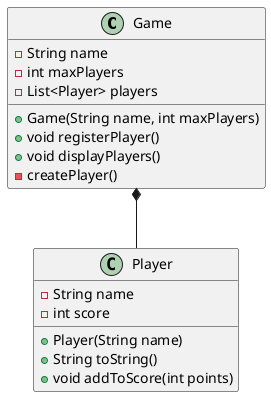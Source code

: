 @startuml
'https://plantuml.com/class-diagram
class Game{
-String name
-int maxPlayers
-List<Player> players
+Game(String name, int maxPlayers)
+void registerPlayer()
+void displayPlayers()
-createPlayer()
}

class Player{
-String name
-int score
+Player(String name)
+String toString()
+void addToScore(int points)
}

Game *--Player


@enduml